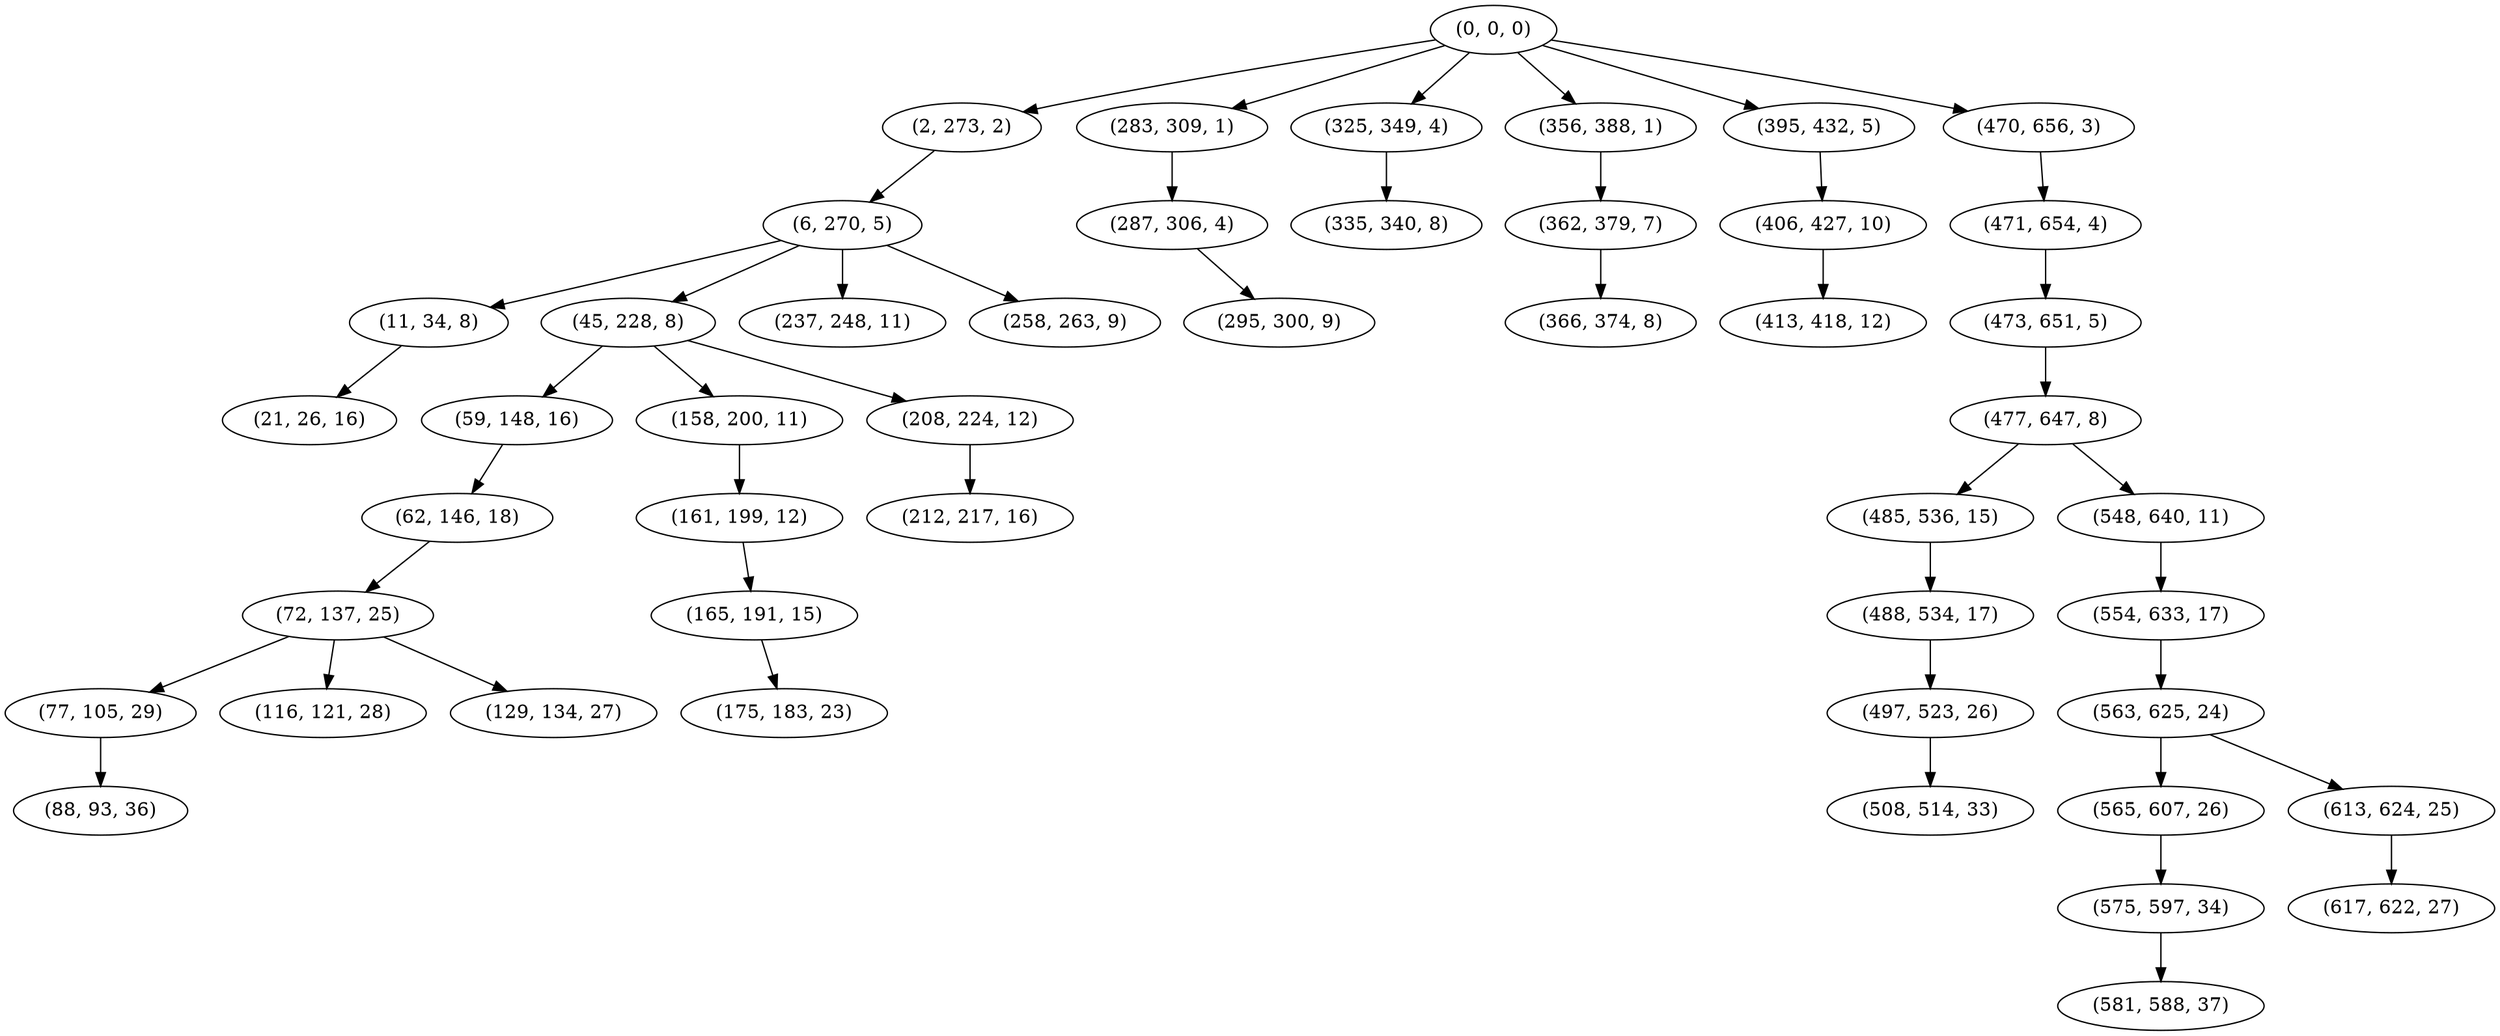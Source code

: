 digraph tree {
    "(0, 0, 0)";
    "(2, 273, 2)";
    "(6, 270, 5)";
    "(11, 34, 8)";
    "(21, 26, 16)";
    "(45, 228, 8)";
    "(59, 148, 16)";
    "(62, 146, 18)";
    "(72, 137, 25)";
    "(77, 105, 29)";
    "(88, 93, 36)";
    "(116, 121, 28)";
    "(129, 134, 27)";
    "(158, 200, 11)";
    "(161, 199, 12)";
    "(165, 191, 15)";
    "(175, 183, 23)";
    "(208, 224, 12)";
    "(212, 217, 16)";
    "(237, 248, 11)";
    "(258, 263, 9)";
    "(283, 309, 1)";
    "(287, 306, 4)";
    "(295, 300, 9)";
    "(325, 349, 4)";
    "(335, 340, 8)";
    "(356, 388, 1)";
    "(362, 379, 7)";
    "(366, 374, 8)";
    "(395, 432, 5)";
    "(406, 427, 10)";
    "(413, 418, 12)";
    "(470, 656, 3)";
    "(471, 654, 4)";
    "(473, 651, 5)";
    "(477, 647, 8)";
    "(485, 536, 15)";
    "(488, 534, 17)";
    "(497, 523, 26)";
    "(508, 514, 33)";
    "(548, 640, 11)";
    "(554, 633, 17)";
    "(563, 625, 24)";
    "(565, 607, 26)";
    "(575, 597, 34)";
    "(581, 588, 37)";
    "(613, 624, 25)";
    "(617, 622, 27)";
    "(0, 0, 0)" -> "(2, 273, 2)";
    "(0, 0, 0)" -> "(283, 309, 1)";
    "(0, 0, 0)" -> "(325, 349, 4)";
    "(0, 0, 0)" -> "(356, 388, 1)";
    "(0, 0, 0)" -> "(395, 432, 5)";
    "(0, 0, 0)" -> "(470, 656, 3)";
    "(2, 273, 2)" -> "(6, 270, 5)";
    "(6, 270, 5)" -> "(11, 34, 8)";
    "(6, 270, 5)" -> "(45, 228, 8)";
    "(6, 270, 5)" -> "(237, 248, 11)";
    "(6, 270, 5)" -> "(258, 263, 9)";
    "(11, 34, 8)" -> "(21, 26, 16)";
    "(45, 228, 8)" -> "(59, 148, 16)";
    "(45, 228, 8)" -> "(158, 200, 11)";
    "(45, 228, 8)" -> "(208, 224, 12)";
    "(59, 148, 16)" -> "(62, 146, 18)";
    "(62, 146, 18)" -> "(72, 137, 25)";
    "(72, 137, 25)" -> "(77, 105, 29)";
    "(72, 137, 25)" -> "(116, 121, 28)";
    "(72, 137, 25)" -> "(129, 134, 27)";
    "(77, 105, 29)" -> "(88, 93, 36)";
    "(158, 200, 11)" -> "(161, 199, 12)";
    "(161, 199, 12)" -> "(165, 191, 15)";
    "(165, 191, 15)" -> "(175, 183, 23)";
    "(208, 224, 12)" -> "(212, 217, 16)";
    "(283, 309, 1)" -> "(287, 306, 4)";
    "(287, 306, 4)" -> "(295, 300, 9)";
    "(325, 349, 4)" -> "(335, 340, 8)";
    "(356, 388, 1)" -> "(362, 379, 7)";
    "(362, 379, 7)" -> "(366, 374, 8)";
    "(395, 432, 5)" -> "(406, 427, 10)";
    "(406, 427, 10)" -> "(413, 418, 12)";
    "(470, 656, 3)" -> "(471, 654, 4)";
    "(471, 654, 4)" -> "(473, 651, 5)";
    "(473, 651, 5)" -> "(477, 647, 8)";
    "(477, 647, 8)" -> "(485, 536, 15)";
    "(477, 647, 8)" -> "(548, 640, 11)";
    "(485, 536, 15)" -> "(488, 534, 17)";
    "(488, 534, 17)" -> "(497, 523, 26)";
    "(497, 523, 26)" -> "(508, 514, 33)";
    "(548, 640, 11)" -> "(554, 633, 17)";
    "(554, 633, 17)" -> "(563, 625, 24)";
    "(563, 625, 24)" -> "(565, 607, 26)";
    "(563, 625, 24)" -> "(613, 624, 25)";
    "(565, 607, 26)" -> "(575, 597, 34)";
    "(575, 597, 34)" -> "(581, 588, 37)";
    "(613, 624, 25)" -> "(617, 622, 27)";
}
